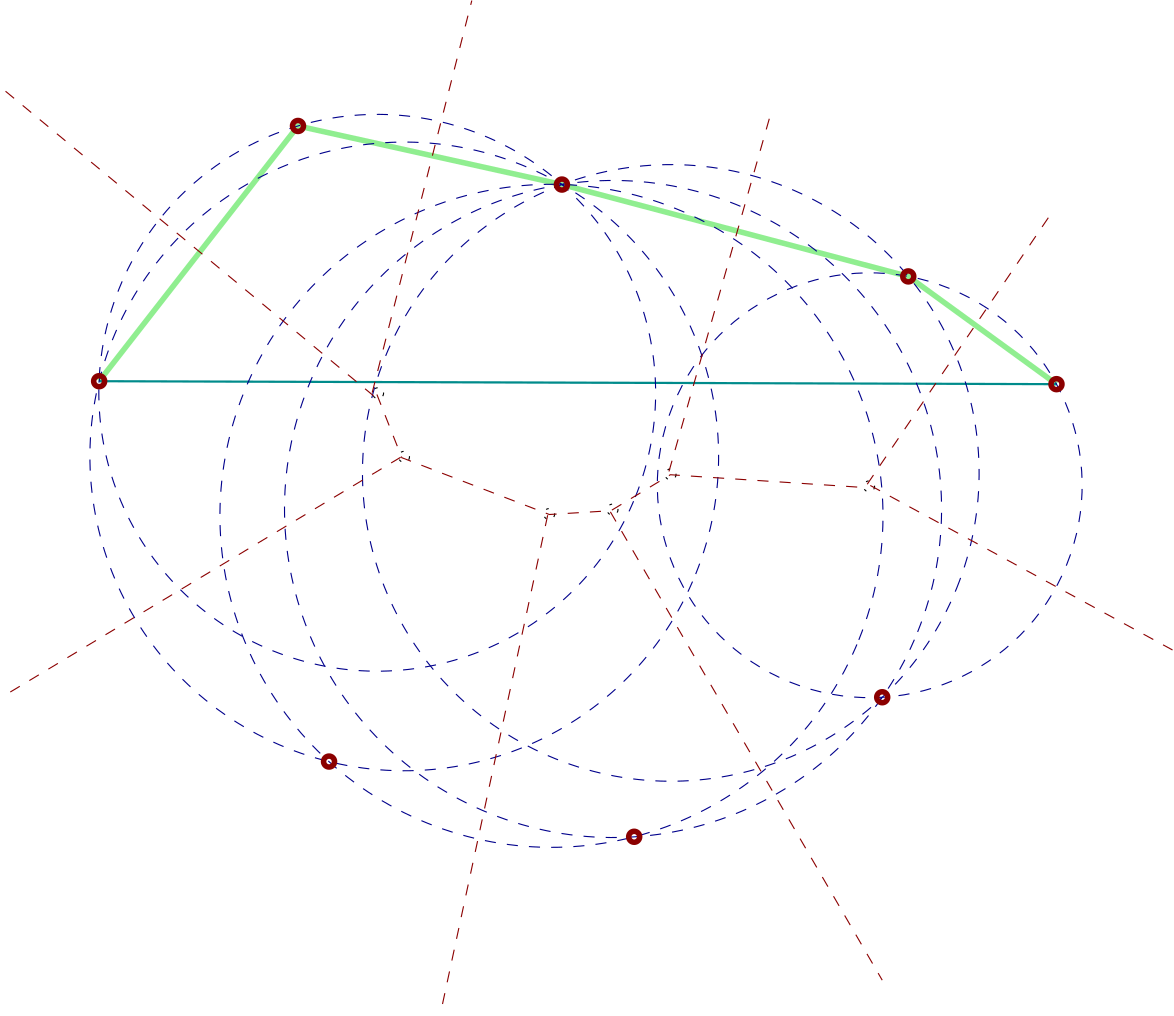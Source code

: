 <?xml version="1.0"?>
<!DOCTYPE ipe SYSTEM "ipe.dtd">
<ipe version="70010" creator="Ipe 7.0.10">
<info created="D:20130320200434" modified="D:20130506144335"/>
<ipestyle name="basic">
<symbol name="arrow/arc(spx)">
<path stroke="sym-stroke" fill="sym-stroke" pen="sym-pen">
0 0 m
-1 0.333 l
-1 -0.333 l
h
</path>
</symbol>
<symbol name="arrow/farc(spx)">
<path stroke="sym-stroke" fill="white" pen="sym-pen">
0 0 m
-1 0.333 l
-1 -0.333 l
h
</path>
</symbol>
<symbol name="mark/circle(sx)" transformations="translations">
<path fill="sym-stroke">
0.6 0 0 0.6 0 0 e
0.4 0 0 0.4 0 0 e
</path>
</symbol>
<symbol name="mark/disk(sx)" transformations="translations">
<path fill="sym-stroke">
0.6 0 0 0.6 0 0 e
</path>
</symbol>
<symbol name="mark/fdisk(sfx)" transformations="translations">
<group>
<path fill="sym-stroke" fillrule="eofill">
0.6 0 0 0.6 0 0 e
0.4 0 0 0.4 0 0 e
</path>
<path fill="sym-fill">
0.4 0 0 0.4 0 0 e
</path>
</group>
</symbol>
<symbol name="mark/box(sx)" transformations="translations">
<path fill="sym-stroke" fillrule="eofill">
-0.6 -0.6 m
0.6 -0.6 l
0.6 0.6 l
-0.6 0.6 l
h
-0.4 -0.4 m
0.4 -0.4 l
0.4 0.4 l
-0.4 0.4 l
h
</path>
</symbol>
<symbol name="mark/square(sx)" transformations="translations">
<path fill="sym-stroke">
-0.6 -0.6 m
0.6 -0.6 l
0.6 0.6 l
-0.6 0.6 l
h
</path>
</symbol>
<symbol name="mark/fsquare(sfx)" transformations="translations">
<group>
<path fill="sym-stroke" fillrule="eofill">
-0.6 -0.6 m
0.6 -0.6 l
0.6 0.6 l
-0.6 0.6 l
h
-0.4 -0.4 m
0.4 -0.4 l
0.4 0.4 l
-0.4 0.4 l
h
</path>
<path fill="sym-fill">
-0.4 -0.4 m
0.4 -0.4 l
0.4 0.4 l
-0.4 0.4 l
h
</path>
</group>
</symbol>
<symbol name="mark/cross(sx)" transformations="translations">
<group>
<path fill="sym-stroke">
-0.43 -0.57 m
0.57 0.43 l
0.43 0.57 l
-0.57 -0.43 l
h
</path>
<path fill="sym-stroke">
-0.43 0.57 m
0.57 -0.43 l
0.43 -0.57 l
-0.57 0.43 l
h
</path>
</group>
</symbol>
<symbol name="arrow/fnormal(spx)">
<path stroke="sym-stroke" fill="white" pen="sym-pen">
0 0 m
-1 0.333 l
-1 -0.333 l
h
</path>
</symbol>
<symbol name="arrow/pointed(spx)">
<path stroke="sym-stroke" fill="sym-stroke" pen="sym-pen">
0 0 m
-1 0.333 l
-0.8 0 l
-1 -0.333 l
h
</path>
</symbol>
<symbol name="arrow/fpointed(spx)">
<path stroke="sym-stroke" fill="white" pen="sym-pen">
0 0 m
-1 0.333 l
-0.8 0 l
-1 -0.333 l
h
</path>
</symbol>
<symbol name="arrow/linear(spx)">
<path stroke="sym-stroke" pen="sym-pen">
-1 0.333 m
0 0 l
-1 -0.333 l
</path>
</symbol>
<symbol name="arrow/fdouble(spx)">
<path stroke="sym-stroke" fill="white" pen="sym-pen">
0 0 m
-1 0.333 l
-1 -0.333 l
h
-1 0 m
-2 0.333 l
-2 -0.333 l
h
</path>
</symbol>
<symbol name="arrow/double(spx)">
<path stroke="sym-stroke" fill="sym-stroke" pen="sym-pen">
0 0 m
-1 0.333 l
-1 -0.333 l
h
-1 0 m
-2 0.333 l
-2 -0.333 l
h
</path>
</symbol>
<pen name="heavier" value="0.8"/>
<pen name="fat" value="1.2"/>
<pen name="ultrafat" value="2"/>
<symbolsize name="large" value="5"/>
<symbolsize name="small" value="2"/>
<symbolsize name="tiny" value="1.1"/>
<arrowsize name="large" value="10"/>
<arrowsize name="small" value="5"/>
<arrowsize name="tiny" value="3"/>
<color name="red" value="1 0 0"/>
<color name="green" value="0 1 0"/>
<color name="blue" value="0 0 1"/>
<color name="yellow" value="1 1 0"/>
<color name="orange" value="1 0.647 0"/>
<color name="gold" value="1 0.843 0"/>
<color name="purple" value="0.627 0.125 0.941"/>
<color name="gray" value="0.745"/>
<color name="brown" value="0.647 0.165 0.165"/>
<color name="navy" value="0 0 0.502"/>
<color name="pink" value="1 0.753 0.796"/>
<color name="seagreen" value="0.18 0.545 0.341"/>
<color name="turquoise" value="0.251 0.878 0.816"/>
<color name="violet" value="0.933 0.51 0.933"/>
<color name="darkblue" value="0 0 0.545"/>
<color name="darkcyan" value="0 0.545 0.545"/>
<color name="darkgray" value="0.663"/>
<color name="darkgreen" value="0 0.392 0"/>
<color name="darkmagenta" value="0.545 0 0.545"/>
<color name="darkorange" value="1 0.549 0"/>
<color name="darkred" value="0.545 0 0"/>
<color name="lightblue" value="0.678 0.847 0.902"/>
<color name="lightcyan" value="0.878 1 1"/>
<color name="lightgray" value="0.827"/>
<color name="lightgreen" value="0.565 0.933 0.565"/>
<color name="lightyellow" value="1 1 0.878"/>
<dashstyle name="dashed" value="[4] 0"/>
<dashstyle name="dotted" value="[1 3] 0"/>
<dashstyle name="dash dotted" value="[4 2 1 2] 0"/>
<dashstyle name="dash dot dotted" value="[4 2 1 2 1 2] 0"/>
<textsize name="large" value="\large"/>
<textsize name="small" value="\small"/>
<textsize name="tiny" value="\tiny"/>
<textsize name="Large" value="\Large"/>
<textsize name="LARGE" value="\LARGE"/>
<textsize name="huge" value="\huge"/>
<textsize name="Huge" value="\Huge"/>
<textsize name="footnote" value="\footnotesize"/>
<textstyle name="center" begin="\begin{center}" end="\end{center}"/>
<textstyle name="itemize" begin="\begin{itemize}" end="\end{itemize}"/>
<textstyle name="item" begin="\begin{itemize}\item{}" end="\end{itemize}"/>
<gridsize name="4 pts" value="4"/>
<gridsize name="8 pts (~3 mm)" value="8"/>
<gridsize name="16 pts (~6 mm)" value="16"/>
<gridsize name="32 pts (~12 mm)" value="32"/>
<gridsize name="10 pts (~3.5 mm)" value="10"/>
<gridsize name="20 pts (~7 mm)" value="20"/>
<gridsize name="14 pts (~5 mm)" value="14"/>
<gridsize name="28 pts (~10 mm)" value="28"/>
<gridsize name="56 pts (~20 mm)" value="56"/>
<anglesize name="90 deg" value="90"/>
<anglesize name="60 deg" value="60"/>
<anglesize name="45 deg" value="45"/>
<anglesize name="30 deg" value="30"/>
<anglesize name="22.5 deg" value="22.5"/>
<tiling name="falling" angle="-60" step="4" width="1"/>
<tiling name="rising" angle="30" step="4" width="1"/>
</ipestyle>
<page>
<layer name="alpha"/>
<view layers="alpha" active="alpha"/>
<path layer="alpha" matrix="0.927322 -0.374264 0.374264 0.927322 -198.02 150.7" stroke="lightgreen" pen="ultrafat">
448 704 m
384 720 l
256 704 l
160 688 l
128 576 l
128 576 l
</path>
<path matrix="0.927322 -0.374264 0.374264 0.927322 -198.02 150.7" stroke="darkcyan" pen="heavier">
128 576 m
448 704 l
</path>
<path matrix="0.927322 -0.374264 0.374264 0.927322 -198.02 150.7" stroke="darkblue" dash="dashed">
100.201 0 0 100.201 222.4 609.6 e
</path>
<path matrix="0.927322 -0.374264 0.374264 0.927322 -198.02 150.7" stroke="darkblue" dash="dashed">
110.967 0 0 110.967 331.2 622.4 e
</path>
<path matrix="0.927322 -0.374264 0.374264 0.927322 -198.02 150.7" stroke="darkblue" dash="dashed">
76.4502 0 0 76.4502 399.273 645.091 e
</path>
<path matrix="0.927322 -0.374264 0.374264 0.927322 -198.02 150.7" stroke="darkblue" dash="dashed">
118.243 0 0 118.243 316.782 602.575 e
</path>
<path matrix="0.927322 -0.374264 0.374264 0.927322 -198.02 150.7" stroke="darkblue" dash="dashed">
113.137 0 0 113.137 240 592 e
</path>
<path matrix="0.927322 -0.374264 0.374264 0.927322 -198.02 150.7" stroke="darkblue" dash="dashed">
119.318 0 0 119.318 297.143 592 e
</path>
<path matrix="0.927322 -0.374264 0.374264 0.927322 -36.0084 102.877" stroke="black" dash="dotted">
1.97094 0 0 1.97094 128 576 e
</path>
<path matrix="0.927322 -0.374264 0.374264 0.927322 -13.2033 104.472" stroke="black" dash="dotted">
1.97094 0 0 1.97094 128 576 e
</path>
<path matrix="0.927322 -0.374264 0.374264 0.927322 7.69321 117.144" stroke="black" dash="dotted">
1.97094 0 0 1.97094 128 576 e
</path>
<path matrix="0.927322 -0.374264 0.374264 0.927322 79.1658 112.84" stroke="black" dash="dotted">
1.97094 0 0 1.97094 128 576 e
</path>
<path matrix="0.927322 -0.374264 0.374264 0.927322 -88.2609 123.475" stroke="black" dash="dotted">
1.97094 0 0 1.97094 128 576 e
</path>
<path matrix="0.927322 -0.374264 0.374264 0.927322 -97.5924 146.384" stroke="black" dash="dotted">
1.97094 0 0 1.97094 128 576 e
</path>
<group>
<path matrix="0.927322 -0.374264 0.374264 0.927322 -198.02 150.7" stroke="darkred" dash="dashed">
222.516 608.997 m
239.357 591.245 l
296.253 592.156 l
316.28 601.714 l
331.301 621.741 l
399.12 644.045 l
</path>
<path matrix="0.927322 -0.374264 0.374264 0.927322 -198.02 150.7" stroke="darkred" dash="dashed">
221.605 608.086 m
55.4699 660.886 l
</path>
<path matrix="0.927322 -0.374264 0.374264 0.927322 -198.02 150.7" stroke="darkred" dash="dashed">
238.902 591.245 m
140.131 460.157 l
</path>
<path matrix="0.927322 -0.374264 0.374264 0.927322 -198.02 150.7" stroke="darkred" dash="dashed">
295.798 591.701 m
327.204 410.544 l
</path>
<path matrix="0.927322 -0.374264 0.374264 0.927322 -198.02 150.7" stroke="darkred" dash="dashed">
316.28 601.259 m
470.126 481.55 l
</path>
<path matrix="0.927322 -0.374264 0.374264 0.927322 -198.02 150.7" stroke="darkred" dash="dashed">
220.695 608.997 m
201.123 753.284 l
</path>
<path matrix="0.927322 -0.374264 0.374264 0.927322 -198.02 150.7" stroke="darkred" dash="dashed">
330.39 622.652 m
316.28 754.65 l
</path>
<path matrix="0.927322 -0.374264 0.374264 0.927322 -198.02 150.7" stroke="darkred" dash="dashed">
398.301 645.091 m
423.153 759.884 l
</path>
<path matrix="0.927322 -0.374264 0.374264 0.927322 -198.02 150.7" stroke="darkred" dash="dashed">
399.484 645.091 m
522.561 630.89 l
</path>
</group>
<group>
<path matrix="0.927322 -0.374264 0.374264 0.927322 -31.4166 221.492" stroke="darkred" pen="ultrafat">
1.97094 0 0 1.97094 128 576 e
</path>
<group>
<path matrix="0.927322 -0.374264 0.374264 0.927322 -198.02 150.7" stroke="darkred" pen="ultrafat">
1.97094 0 0 1.97094 128 576 e
</path>
<path matrix="0.927322 -0.374264 0.374264 0.927322 146.629 149.633" stroke="darkred" pen="ultrafat">
1.97094 0 0 1.97094 128 576 e
</path>
<path matrix="0.927322 -0.374264 0.374264 0.927322 93.2689 188.423" stroke="darkred" pen="ultrafat">
1.97094 0 0 1.97094 128 576 e
</path>
<path matrix="0.927322 -0.374264 0.374264 0.927322 -126.428 242.584" stroke="darkred" pen="ultrafat">
1.97094 0 0 1.97094 128 576 e
</path>
<path matrix="0.927322 -0.374264 0.374264 0.927322 -5.40349 -13.3089" stroke="darkred" pen="ultrafat">
1.97094 0 0 1.97094 128 576 e
</path>
<path matrix="0.927322 -0.374264 0.374264 0.927322 -115.252 13.7715" stroke="darkred" pen="ultrafat">
1.97094 0 0 1.97094 128 576 e
</path>
<path matrix="0.927322 -0.374264 0.374264 0.927322 83.8863 36.924" stroke="darkred" pen="ultrafat">
1.97094 0 0 1.97094 128 576 e
</path>
</group>
</group>
</page>
</ipe>
